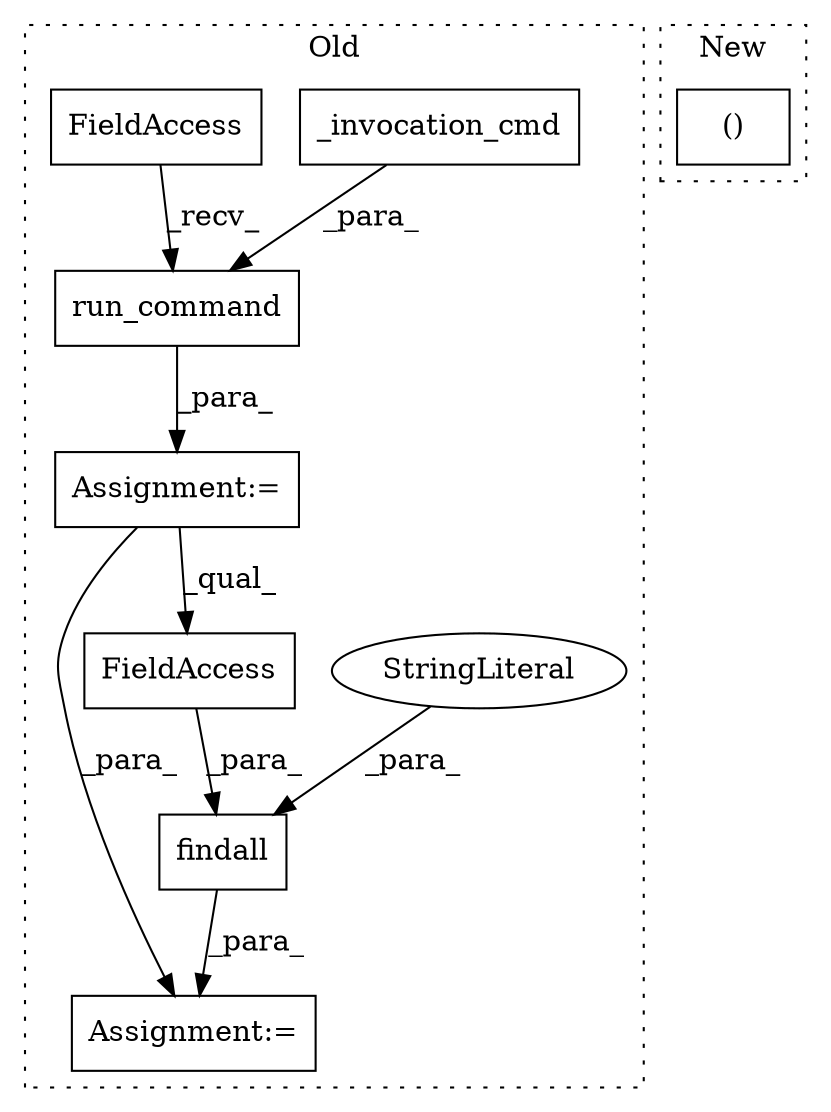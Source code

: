 digraph G {
subgraph cluster0 {
1 [label="findall" a="32" s="5563,5632" l="8,1" shape="box"];
3 [label="Assignment:=" a="7" s="5559" l="1" shape="box"];
4 [label="StringLiteral" a="45" s="5571" l="46" shape="ellipse"];
5 [label="FieldAccess" a="22" s="5618" l="14" shape="box"];
6 [label="_invocation_cmd" a="32" s="5384" l="17" shape="box"];
7 [label="run_command" a="32" s="5367,5401" l="12,1" shape="box"];
8 [label="FieldAccess" a="22" s="5348" l="7" shape="box"];
9 [label="Assignment:=" a="7" s="5347" l="1" shape="box"];
label = "Old";
style="dotted";
}
subgraph cluster1 {
2 [label="()" a="106" s="6492" l="48" shape="box"];
label = "New";
style="dotted";
}
1 -> 3 [label="_para_"];
4 -> 1 [label="_para_"];
5 -> 1 [label="_para_"];
6 -> 7 [label="_para_"];
7 -> 9 [label="_para_"];
8 -> 7 [label="_recv_"];
9 -> 5 [label="_qual_"];
9 -> 3 [label="_para_"];
}